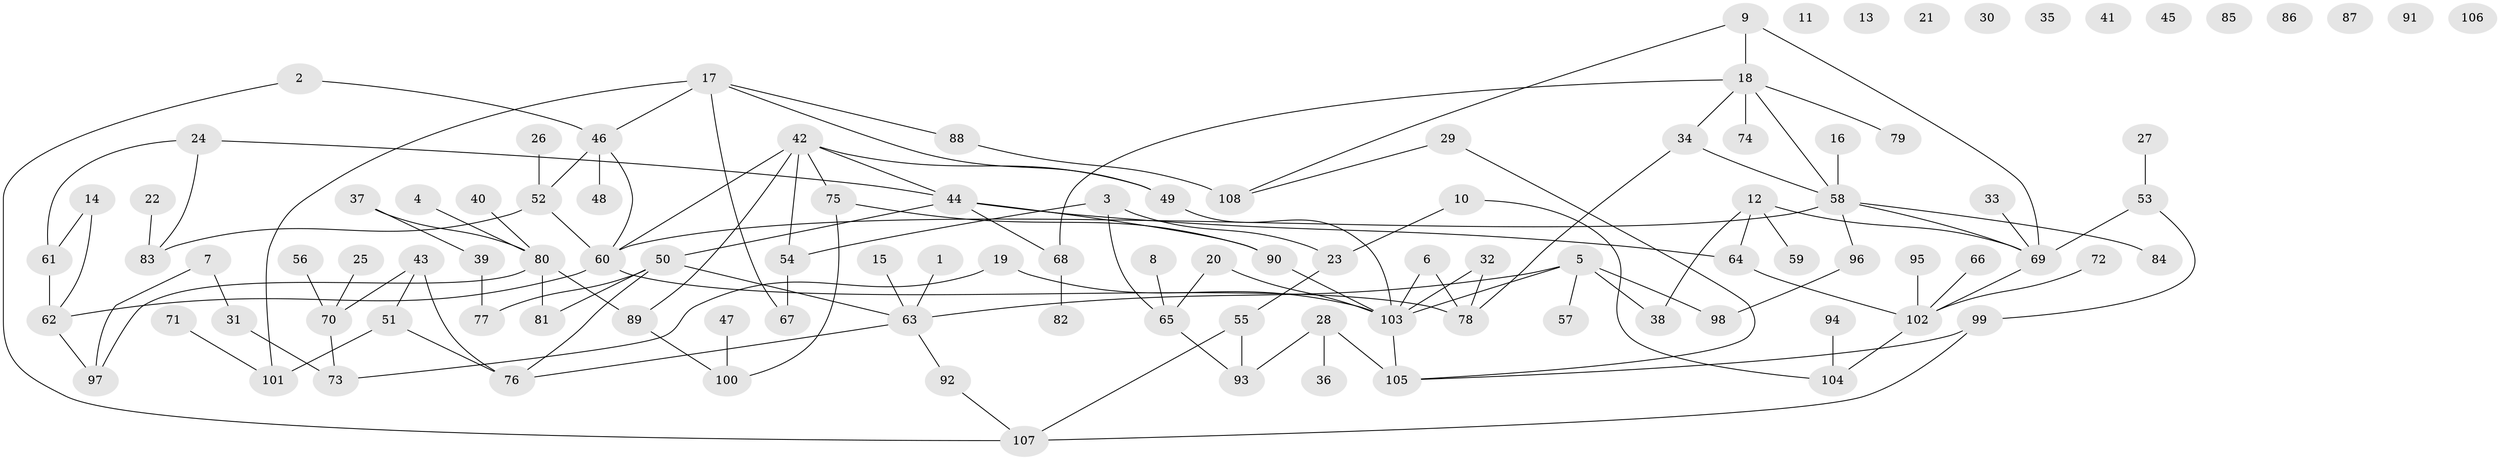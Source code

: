 // Generated by graph-tools (version 1.1) at 2025/25/03/09/25 03:25:19]
// undirected, 108 vertices, 133 edges
graph export_dot {
graph [start="1"]
  node [color=gray90,style=filled];
  1;
  2;
  3;
  4;
  5;
  6;
  7;
  8;
  9;
  10;
  11;
  12;
  13;
  14;
  15;
  16;
  17;
  18;
  19;
  20;
  21;
  22;
  23;
  24;
  25;
  26;
  27;
  28;
  29;
  30;
  31;
  32;
  33;
  34;
  35;
  36;
  37;
  38;
  39;
  40;
  41;
  42;
  43;
  44;
  45;
  46;
  47;
  48;
  49;
  50;
  51;
  52;
  53;
  54;
  55;
  56;
  57;
  58;
  59;
  60;
  61;
  62;
  63;
  64;
  65;
  66;
  67;
  68;
  69;
  70;
  71;
  72;
  73;
  74;
  75;
  76;
  77;
  78;
  79;
  80;
  81;
  82;
  83;
  84;
  85;
  86;
  87;
  88;
  89;
  90;
  91;
  92;
  93;
  94;
  95;
  96;
  97;
  98;
  99;
  100;
  101;
  102;
  103;
  104;
  105;
  106;
  107;
  108;
  1 -- 63;
  2 -- 46;
  2 -- 107;
  3 -- 23;
  3 -- 54;
  3 -- 65;
  4 -- 80;
  5 -- 38;
  5 -- 57;
  5 -- 63;
  5 -- 98;
  5 -- 103;
  6 -- 78;
  6 -- 103;
  7 -- 31;
  7 -- 97;
  8 -- 65;
  9 -- 18;
  9 -- 69;
  9 -- 108;
  10 -- 23;
  10 -- 104;
  12 -- 38;
  12 -- 59;
  12 -- 64;
  12 -- 69;
  14 -- 61;
  14 -- 62;
  15 -- 63;
  16 -- 58;
  17 -- 46;
  17 -- 49;
  17 -- 67;
  17 -- 88;
  17 -- 101;
  18 -- 34;
  18 -- 58;
  18 -- 68;
  18 -- 74;
  18 -- 79;
  19 -- 73;
  19 -- 103;
  20 -- 65;
  20 -- 103;
  22 -- 83;
  23 -- 55;
  24 -- 44;
  24 -- 61;
  24 -- 83;
  25 -- 70;
  26 -- 52;
  27 -- 53;
  28 -- 36;
  28 -- 93;
  28 -- 105;
  29 -- 105;
  29 -- 108;
  31 -- 73;
  32 -- 78;
  32 -- 103;
  33 -- 69;
  34 -- 58;
  34 -- 78;
  37 -- 39;
  37 -- 80;
  39 -- 77;
  40 -- 80;
  42 -- 44;
  42 -- 49;
  42 -- 54;
  42 -- 60;
  42 -- 75;
  42 -- 89;
  43 -- 51;
  43 -- 70;
  43 -- 76;
  44 -- 50;
  44 -- 64;
  44 -- 68;
  44 -- 90;
  46 -- 48;
  46 -- 52;
  46 -- 60;
  47 -- 100;
  49 -- 103;
  50 -- 63;
  50 -- 76;
  50 -- 77;
  50 -- 81;
  51 -- 76;
  51 -- 101;
  52 -- 60;
  52 -- 83;
  53 -- 69;
  53 -- 99;
  54 -- 67;
  55 -- 93;
  55 -- 107;
  56 -- 70;
  58 -- 60;
  58 -- 69;
  58 -- 84;
  58 -- 96;
  60 -- 62;
  60 -- 78;
  61 -- 62;
  62 -- 97;
  63 -- 76;
  63 -- 92;
  64 -- 102;
  65 -- 93;
  66 -- 102;
  68 -- 82;
  69 -- 102;
  70 -- 73;
  71 -- 101;
  72 -- 102;
  75 -- 90;
  75 -- 100;
  80 -- 81;
  80 -- 89;
  80 -- 97;
  88 -- 108;
  89 -- 100;
  90 -- 103;
  92 -- 107;
  94 -- 104;
  95 -- 102;
  96 -- 98;
  99 -- 105;
  99 -- 107;
  102 -- 104;
  103 -- 105;
}

